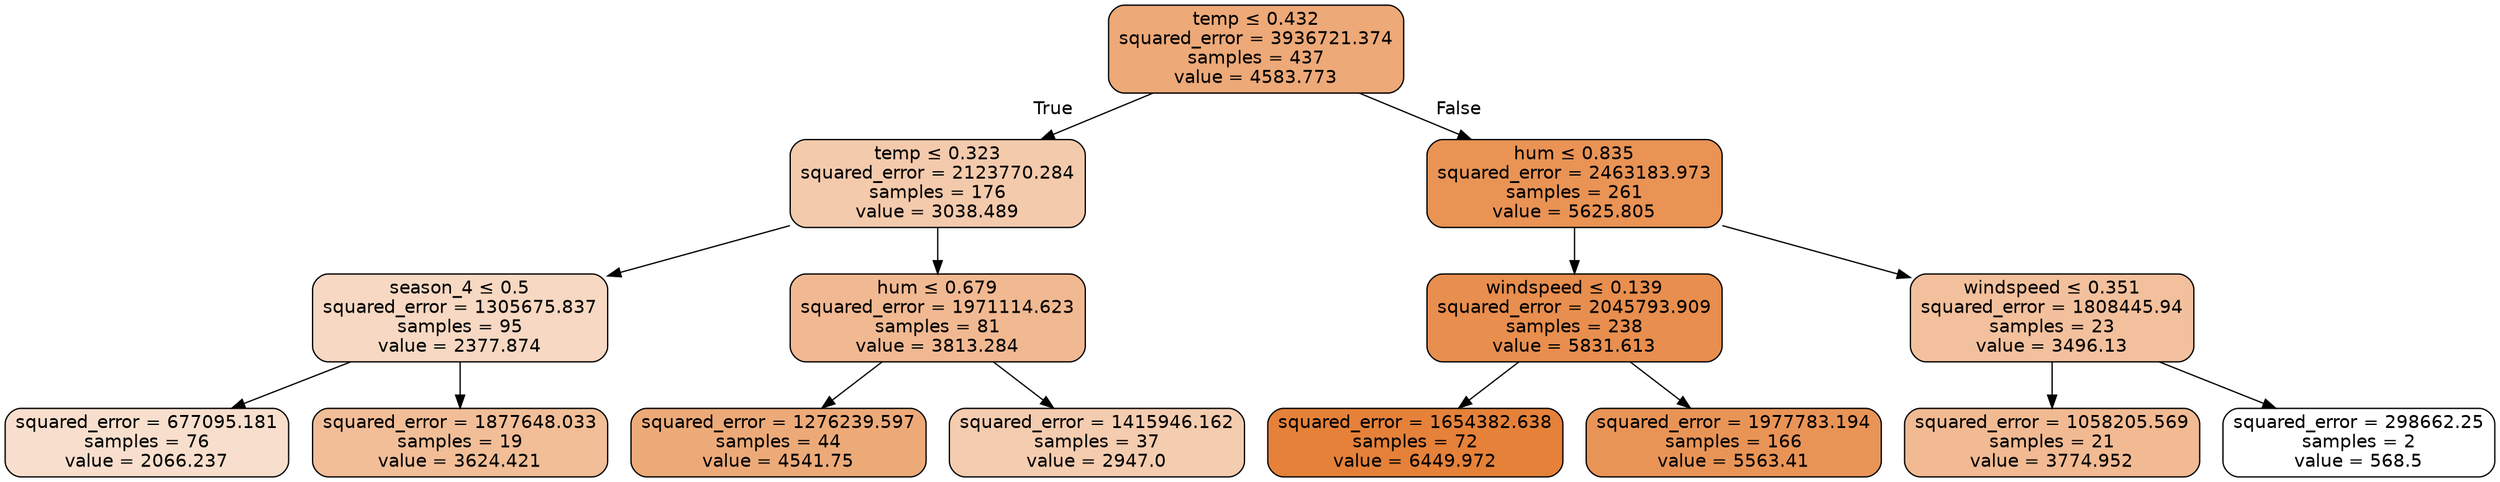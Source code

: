 digraph Tree {
node [shape=box, style="filled, rounded", color="black", fontname="helvetica"] ;
edge [fontname="helvetica"] ;
0 [label=<temp &le; 0.432<br/>squared_error = 3936721.374<br/>samples = 437<br/>value = 4583.773>, fillcolor="#eda978"] ;
1 [label=<temp &le; 0.323<br/>squared_error = 2123770.284<br/>samples = 176<br/>value = 3038.489>, fillcolor="#f4caac"] ;
0 -> 1 [labeldistance=2.5, labelangle=45, headlabel="True"] ;
2 [label=<season_4 &le; 0.5<br/>squared_error = 1305675.837<br/>samples = 95<br/>value = 2377.874>, fillcolor="#f7d8c2"] ;
1 -> 2 ;
3 [label=<squared_error = 677095.181<br/>samples = 76<br/>value = 2066.237>, fillcolor="#f8dfcd"] ;
2 -> 3 ;
4 [label=<squared_error = 1877648.033<br/>samples = 19<br/>value = 3624.421>, fillcolor="#f1be98"] ;
2 -> 4 ;
5 [label=<hum &le; 0.679<br/>squared_error = 1971114.623<br/>samples = 81<br/>value = 3813.284>, fillcolor="#f1b992"] ;
1 -> 5 ;
6 [label=<squared_error = 1276239.597<br/>samples = 44<br/>value = 4541.75>, fillcolor="#edaa79"] ;
5 -> 6 ;
7 [label=<squared_error = 1415946.162<br/>samples = 37<br/>value = 2947.0>, fillcolor="#f4ccaf"] ;
5 -> 7 ;
8 [label=<hum &le; 0.835<br/>squared_error = 2463183.973<br/>samples = 261<br/>value = 5625.805>, fillcolor="#e99355"] ;
0 -> 8 [labeldistance=2.5, labelangle=-45, headlabel="False"] ;
9 [label=<windspeed &le; 0.139<br/>squared_error = 2045793.909<br/>samples = 238<br/>value = 5831.613>, fillcolor="#e88e4e"] ;
8 -> 9 ;
10 [label=<squared_error = 1654382.638<br/>samples = 72<br/>value = 6449.972>, fillcolor="#e58139"] ;
9 -> 10 ;
11 [label=<squared_error = 1977783.194<br/>samples = 166<br/>value = 5563.41>, fillcolor="#e99457"] ;
9 -> 11 ;
12 [label=<windspeed &le; 0.351<br/>squared_error = 1808445.94<br/>samples = 23<br/>value = 3496.13>, fillcolor="#f2c09c"] ;
8 -> 12 ;
13 [label=<squared_error = 1058205.569<br/>samples = 21<br/>value = 3774.952>, fillcolor="#f1ba93"] ;
12 -> 13 ;
14 [label=<squared_error = 298662.25<br/>samples = 2<br/>value = 568.5>, fillcolor="#ffffff"] ;
12 -> 14 ;
}
